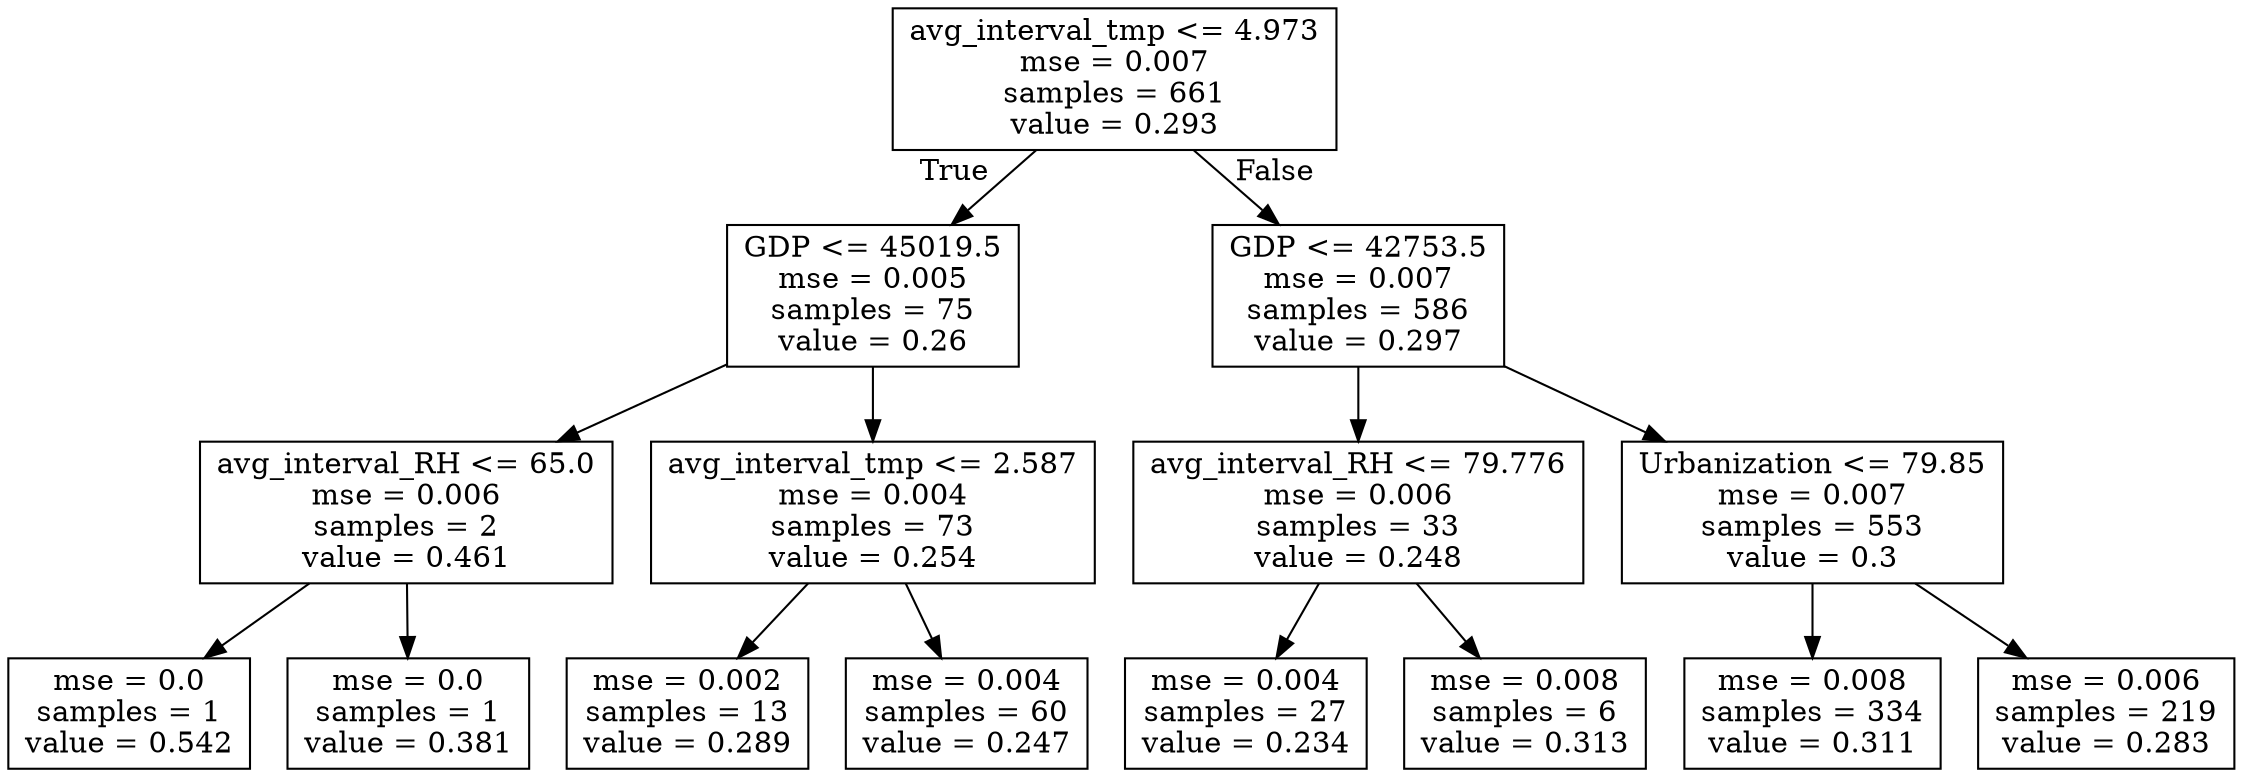 digraph Tree {
node [shape=box] ;
0 [label="avg_interval_tmp <= 4.973\nmse = 0.007\nsamples = 661\nvalue = 0.293"] ;
1 [label="GDP <= 45019.5\nmse = 0.005\nsamples = 75\nvalue = 0.26"] ;
0 -> 1 [labeldistance=2.5, labelangle=45, headlabel="True"] ;
2 [label="avg_interval_RH <= 65.0\nmse = 0.006\nsamples = 2\nvalue = 0.461"] ;
1 -> 2 ;
3 [label="mse = 0.0\nsamples = 1\nvalue = 0.542"] ;
2 -> 3 ;
4 [label="mse = 0.0\nsamples = 1\nvalue = 0.381"] ;
2 -> 4 ;
5 [label="avg_interval_tmp <= 2.587\nmse = 0.004\nsamples = 73\nvalue = 0.254"] ;
1 -> 5 ;
6 [label="mse = 0.002\nsamples = 13\nvalue = 0.289"] ;
5 -> 6 ;
7 [label="mse = 0.004\nsamples = 60\nvalue = 0.247"] ;
5 -> 7 ;
8 [label="GDP <= 42753.5\nmse = 0.007\nsamples = 586\nvalue = 0.297"] ;
0 -> 8 [labeldistance=2.5, labelangle=-45, headlabel="False"] ;
9 [label="avg_interval_RH <= 79.776\nmse = 0.006\nsamples = 33\nvalue = 0.248"] ;
8 -> 9 ;
10 [label="mse = 0.004\nsamples = 27\nvalue = 0.234"] ;
9 -> 10 ;
11 [label="mse = 0.008\nsamples = 6\nvalue = 0.313"] ;
9 -> 11 ;
12 [label="Urbanization <= 79.85\nmse = 0.007\nsamples = 553\nvalue = 0.3"] ;
8 -> 12 ;
13 [label="mse = 0.008\nsamples = 334\nvalue = 0.311"] ;
12 -> 13 ;
14 [label="mse = 0.006\nsamples = 219\nvalue = 0.283"] ;
12 -> 14 ;
}